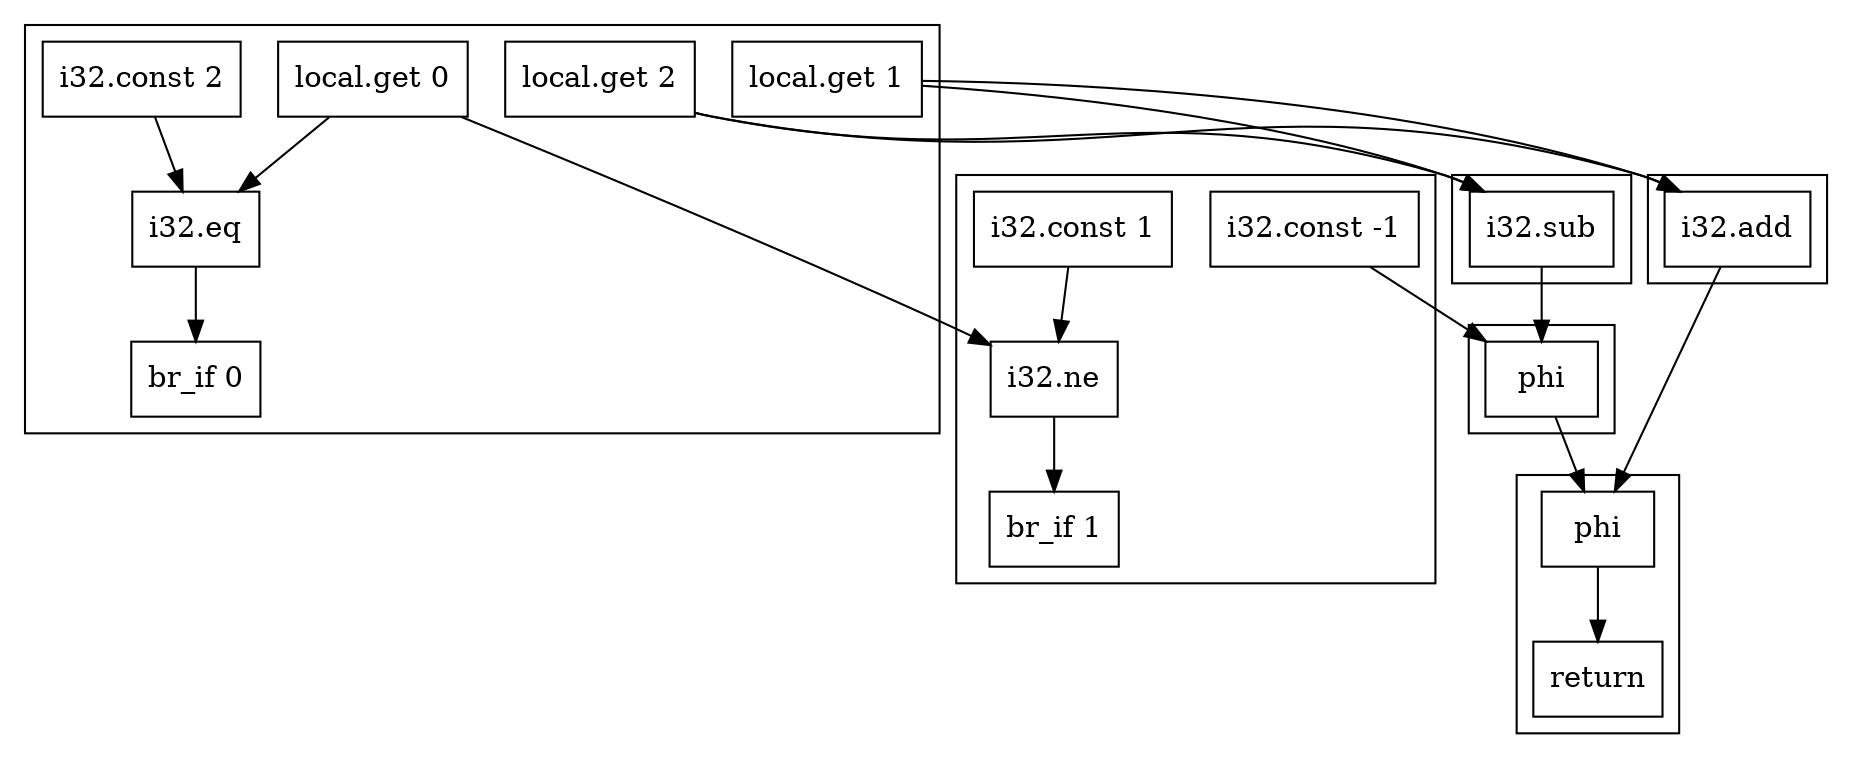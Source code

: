 strict digraph {
  subgraph cluster_0 {
    0 [shape=box;label="local.get 0"]
    1 [shape=box;label="local.get 1"]
    2 [shape=box;label="local.get 2"]
    5 [shape=box;label="i32.const 2"]
    6 [shape=box;label="i32.eq"]
    7 [shape=box;label="br_if 0"]
    0 -> 6
    5 -> 6
    6 -> 7
  }
  subgraph cluster_1 {
    20 [shape=box;label="return"]
    21 [shape=box;label="phi"]
    21 -> 20
  }
  subgraph cluster_2 {
    19 [shape=box;label="phi"]
  }
  subgraph cluster_3 {
    18 [shape=box;label="i32.sub"]
  }
  subgraph cluster_4 {
    8 [shape=box;label="i32.const -1"]
    10 [shape=box;label="i32.const 1"]
    11 [shape=box;label="i32.ne"]
    12 [shape=box;label="br_if 1"]
    10 -> 11
    11 -> 12
  }
  subgraph cluster_5 {
    15 [shape=box;label="i32.add"]
  }
  15 -> 21
  19 -> 21
  8 -> 19
  18 -> 19
  1 -> 18
  2 -> 18
  0 -> 11
  2 -> 15
  1 -> 15
}
